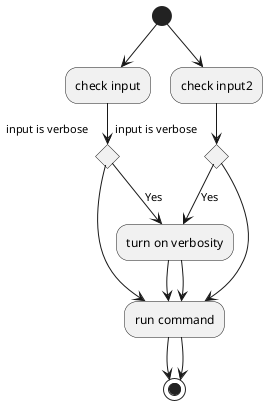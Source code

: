 @startuml
(*)  --> "check input"
If "input is verbose" then
--> [Yes] "turn on verbosity"
--> "run command"
else
--> "run command"
Endif
-->(*)

(*)  --> "check input2"
If "input is verbose" then
--> [Yes] "turn on verbosity"
--> "run command"
else
--> "run command"
Endif
-->(*)
@enduml